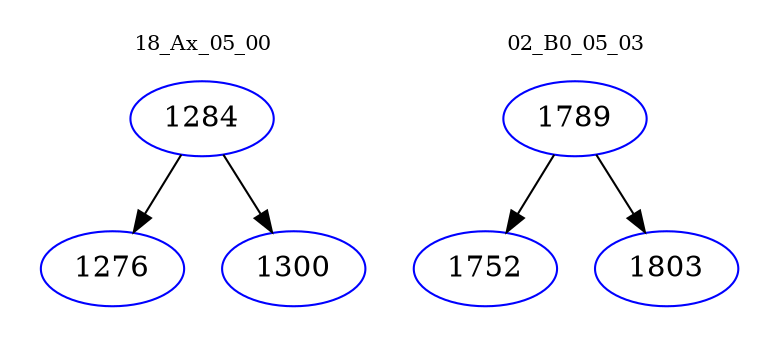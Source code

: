 digraph{
subgraph cluster_0 {
color = white
label = "18_Ax_05_00";
fontsize=10;
T0_1284 [label="1284", color="blue"]
T0_1284 -> T0_1276 [color="black"]
T0_1276 [label="1276", color="blue"]
T0_1284 -> T0_1300 [color="black"]
T0_1300 [label="1300", color="blue"]
}
subgraph cluster_1 {
color = white
label = "02_B0_05_03";
fontsize=10;
T1_1789 [label="1789", color="blue"]
T1_1789 -> T1_1752 [color="black"]
T1_1752 [label="1752", color="blue"]
T1_1789 -> T1_1803 [color="black"]
T1_1803 [label="1803", color="blue"]
}
}
